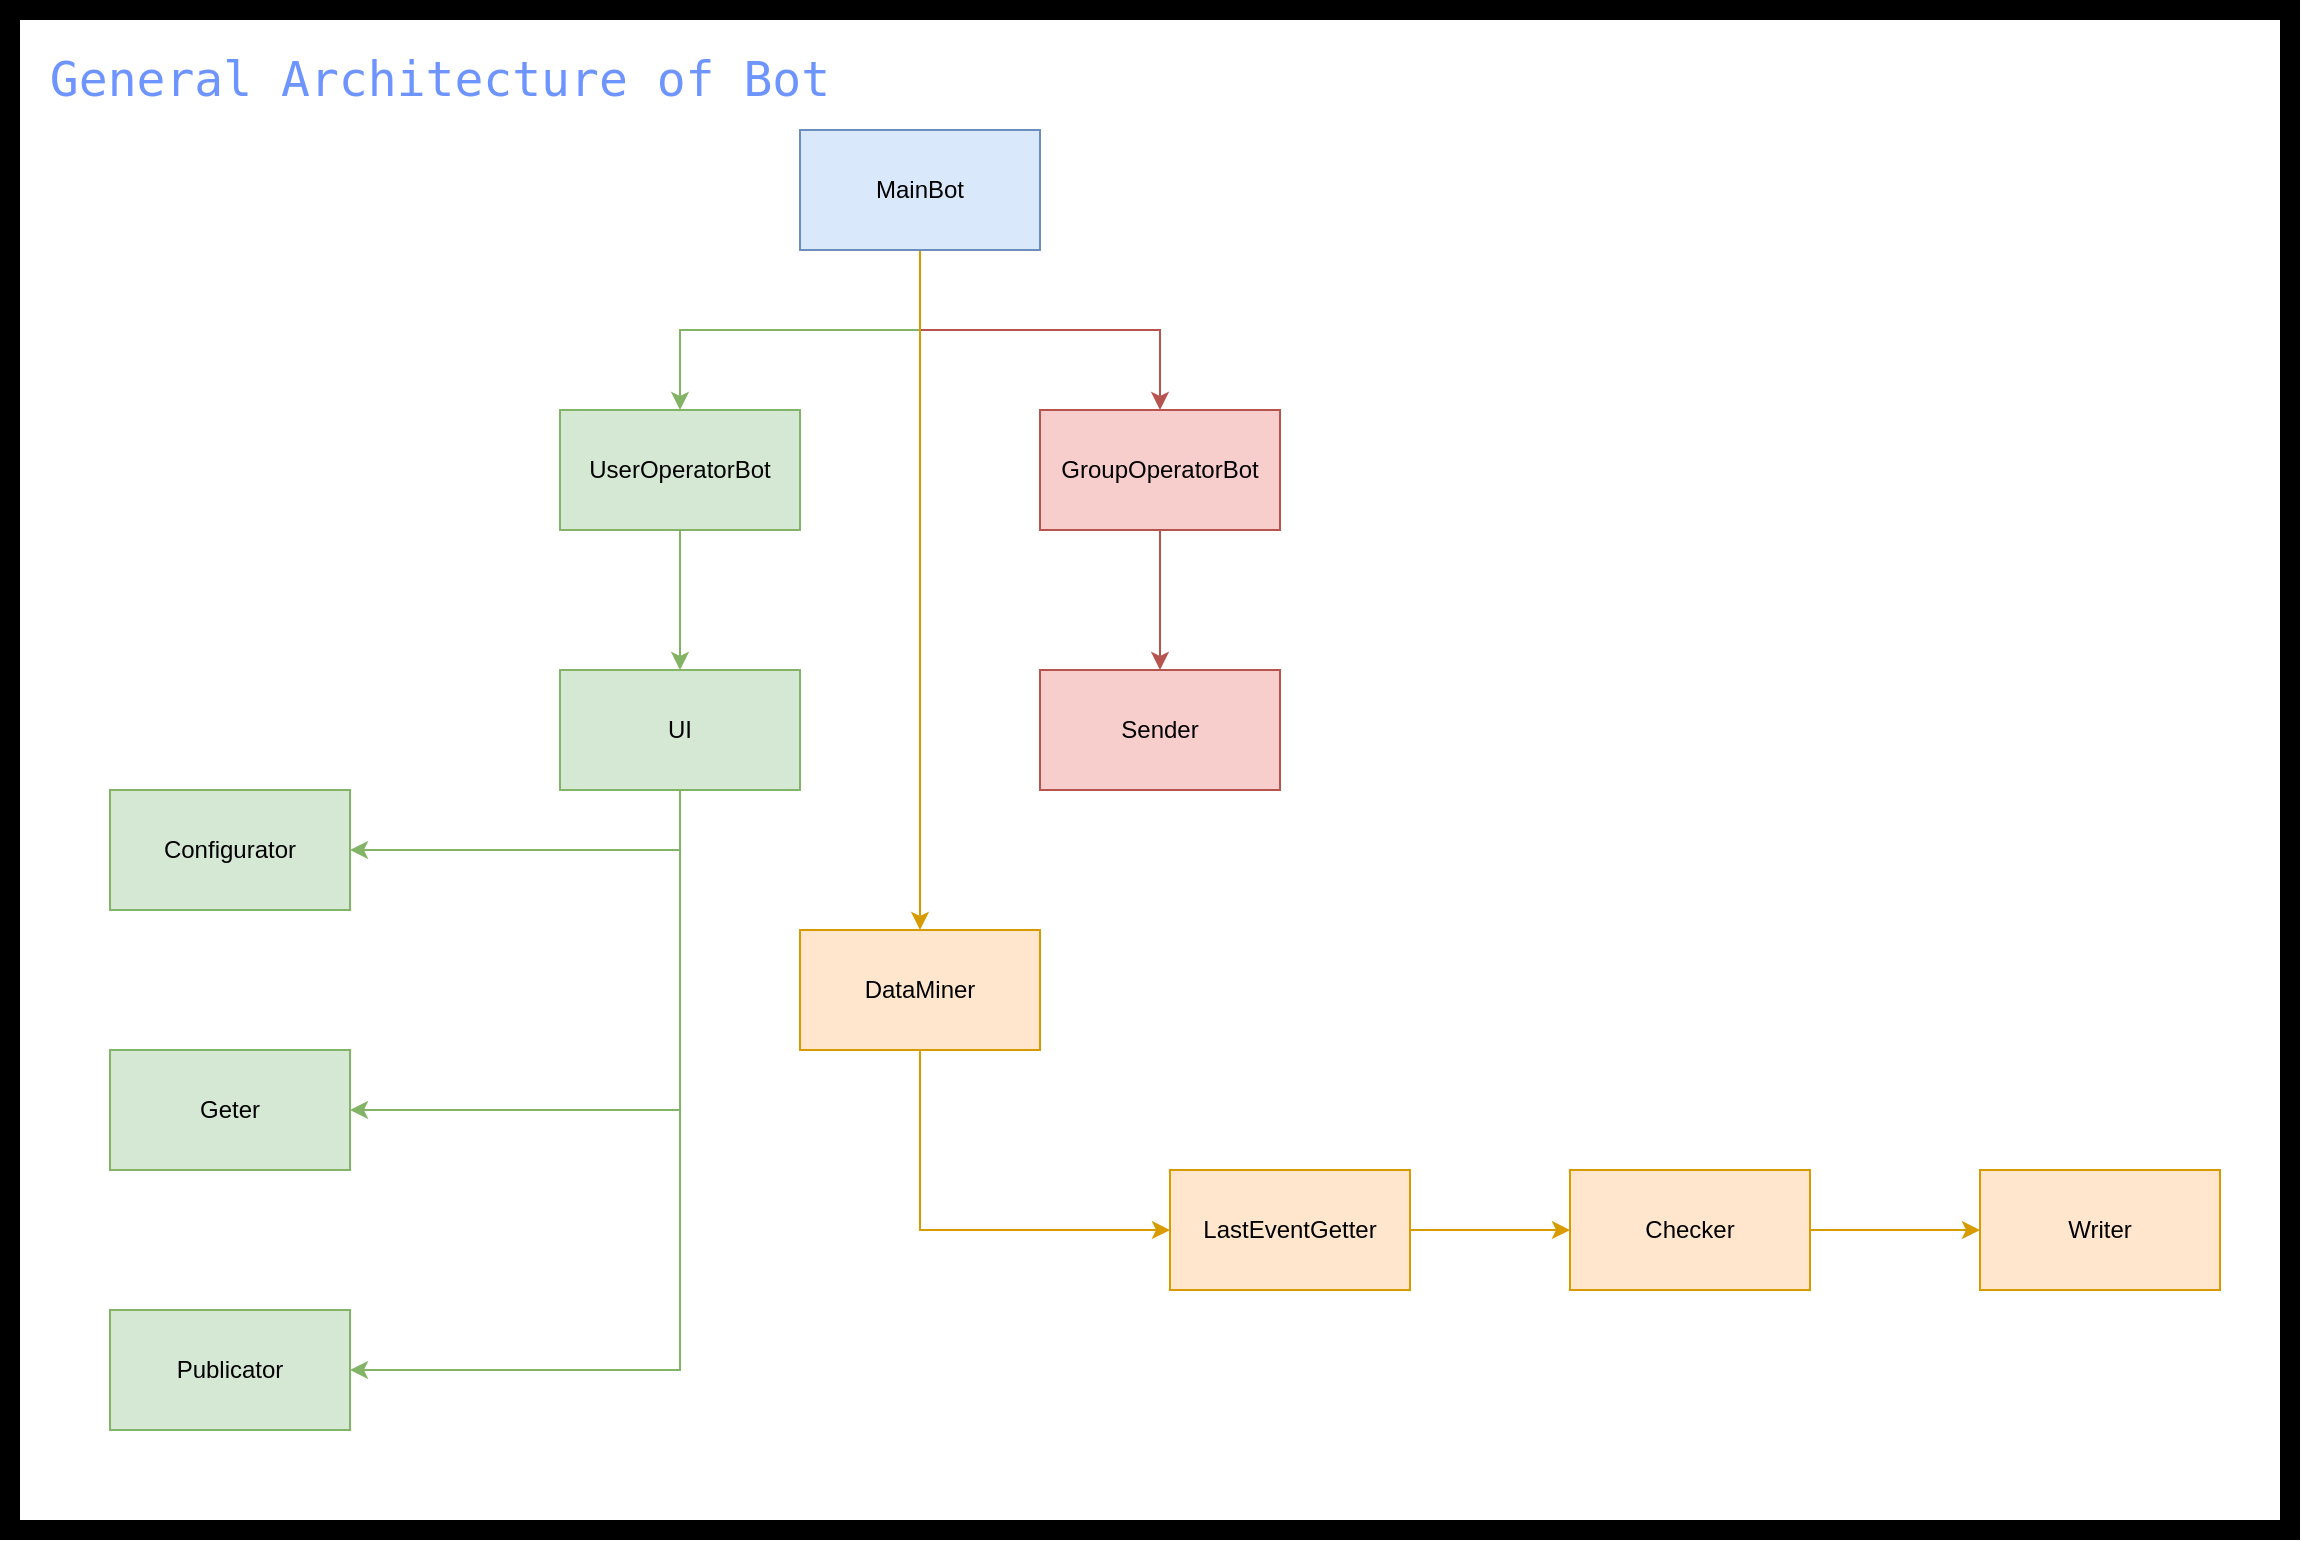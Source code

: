 <mxfile version="24.7.16">
  <diagram name="Page-1" id="3y4aifLqgROa9o55nkaQ">
    <mxGraphModel dx="2537" dy="1987" grid="1" gridSize="10" guides="1" tooltips="1" connect="1" arrows="1" fold="1" page="1" pageScale="1" pageWidth="850" pageHeight="1100" math="0" shadow="0">
      <root>
        <mxCell id="0" />
        <mxCell id="1" parent="0" />
        <mxCell id="k8HMDKDXzCXojnugXpO2-5" value="" style="edgeStyle=orthogonalEdgeStyle;rounded=0;orthogonalLoop=1;jettySize=auto;html=1;fillColor=#d5e8d4;strokeColor=#82b366;" edge="1" parent="1" source="k8HMDKDXzCXojnugXpO2-3" target="k8HMDKDXzCXojnugXpO2-4">
          <mxGeometry relative="1" as="geometry" />
        </mxCell>
        <mxCell id="k8HMDKDXzCXojnugXpO2-11" value="" style="edgeStyle=orthogonalEdgeStyle;rounded=0;orthogonalLoop=1;jettySize=auto;html=1;fillColor=#f8cecc;strokeColor=#b85450;" edge="1" parent="1" source="k8HMDKDXzCXojnugXpO2-3" target="k8HMDKDXzCXojnugXpO2-10">
          <mxGeometry relative="1" as="geometry" />
        </mxCell>
        <mxCell id="k8HMDKDXzCXojnugXpO2-24" value="" style="edgeStyle=orthogonalEdgeStyle;rounded=0;orthogonalLoop=1;jettySize=auto;html=1;fillColor=#ffe6cc;strokeColor=#d79b00;" edge="1" parent="1" source="k8HMDKDXzCXojnugXpO2-3" target="k8HMDKDXzCXojnugXpO2-23">
          <mxGeometry relative="1" as="geometry" />
        </mxCell>
        <mxCell id="k8HMDKDXzCXojnugXpO2-3" value="MainBot" style="rounded=0;whiteSpace=wrap;html=1;fillColor=#dae8fc;strokeColor=#6c8ebf;" vertex="1" parent="1">
          <mxGeometry x="365" y="60" width="120" height="60" as="geometry" />
        </mxCell>
        <mxCell id="k8HMDKDXzCXojnugXpO2-9" value="" style="edgeStyle=orthogonalEdgeStyle;rounded=0;orthogonalLoop=1;jettySize=auto;html=1;fillColor=#d5e8d4;strokeColor=#82b366;" edge="1" parent="1" source="k8HMDKDXzCXojnugXpO2-4" target="k8HMDKDXzCXojnugXpO2-8">
          <mxGeometry relative="1" as="geometry" />
        </mxCell>
        <mxCell id="k8HMDKDXzCXojnugXpO2-4" value="UserOperatorBot" style="rounded=0;whiteSpace=wrap;html=1;fillColor=#d5e8d4;strokeColor=#82b366;" vertex="1" parent="1">
          <mxGeometry x="245" y="200" width="120" height="60" as="geometry" />
        </mxCell>
        <mxCell id="k8HMDKDXzCXojnugXpO2-6" value="&lt;div&gt;Configurator&lt;/div&gt;" style="whiteSpace=wrap;html=1;rounded=0;fillColor=#d5e8d4;strokeColor=#82b366;" vertex="1" parent="1">
          <mxGeometry x="20" y="390" width="120" height="60" as="geometry" />
        </mxCell>
        <mxCell id="k8HMDKDXzCXojnugXpO2-13" style="edgeStyle=orthogonalEdgeStyle;rounded=0;orthogonalLoop=1;jettySize=auto;html=1;entryX=1;entryY=0.5;entryDx=0;entryDy=0;fillColor=#d5e8d4;strokeColor=#82b366;" edge="1" parent="1" source="k8HMDKDXzCXojnugXpO2-8" target="k8HMDKDXzCXojnugXpO2-6">
          <mxGeometry relative="1" as="geometry">
            <Array as="points">
              <mxPoint x="305" y="420" />
              <mxPoint x="150" y="420" />
            </Array>
          </mxGeometry>
        </mxCell>
        <mxCell id="k8HMDKDXzCXojnugXpO2-18" value="" style="edgeStyle=orthogonalEdgeStyle;rounded=0;orthogonalLoop=1;jettySize=auto;html=1;fillColor=#d5e8d4;strokeColor=#82b366;" edge="1" parent="1" source="k8HMDKDXzCXojnugXpO2-8" target="k8HMDKDXzCXojnugXpO2-14">
          <mxGeometry relative="1" as="geometry">
            <Array as="points">
              <mxPoint x="305" y="550" />
            </Array>
          </mxGeometry>
        </mxCell>
        <mxCell id="k8HMDKDXzCXojnugXpO2-20" value="" style="edgeStyle=orthogonalEdgeStyle;rounded=0;orthogonalLoop=1;jettySize=auto;html=1;fillColor=#d5e8d4;strokeColor=#82b366;" edge="1" parent="1" source="k8HMDKDXzCXojnugXpO2-8" target="k8HMDKDXzCXojnugXpO2-19">
          <mxGeometry relative="1" as="geometry">
            <Array as="points">
              <mxPoint x="305" y="680" />
            </Array>
          </mxGeometry>
        </mxCell>
        <mxCell id="k8HMDKDXzCXojnugXpO2-8" value="UI" style="whiteSpace=wrap;html=1;rounded=0;fillColor=#d5e8d4;strokeColor=#82b366;" vertex="1" parent="1">
          <mxGeometry x="245" y="330" width="120" height="60" as="geometry" />
        </mxCell>
        <mxCell id="k8HMDKDXzCXojnugXpO2-22" value="" style="edgeStyle=orthogonalEdgeStyle;rounded=0;orthogonalLoop=1;jettySize=auto;html=1;fillColor=#f8cecc;strokeColor=#b85450;" edge="1" parent="1" source="k8HMDKDXzCXojnugXpO2-10" target="k8HMDKDXzCXojnugXpO2-21">
          <mxGeometry relative="1" as="geometry" />
        </mxCell>
        <mxCell id="k8HMDKDXzCXojnugXpO2-10" value="GroupOperatorBot" style="whiteSpace=wrap;html=1;rounded=0;fillColor=#f8cecc;strokeColor=#b85450;" vertex="1" parent="1">
          <mxGeometry x="485" y="200" width="120" height="60" as="geometry" />
        </mxCell>
        <mxCell id="k8HMDKDXzCXojnugXpO2-14" value="Geter" style="whiteSpace=wrap;html=1;rounded=0;fillColor=#d5e8d4;strokeColor=#82b366;" vertex="1" parent="1">
          <mxGeometry x="20" y="520" width="120" height="60" as="geometry" />
        </mxCell>
        <mxCell id="k8HMDKDXzCXojnugXpO2-19" value="Publicator" style="whiteSpace=wrap;html=1;rounded=0;fillColor=#d5e8d4;strokeColor=#82b366;" vertex="1" parent="1">
          <mxGeometry x="20" y="650" width="120" height="60" as="geometry" />
        </mxCell>
        <mxCell id="k8HMDKDXzCXojnugXpO2-21" value="Sender" style="whiteSpace=wrap;html=1;rounded=0;fillColor=#f8cecc;strokeColor=#b85450;" vertex="1" parent="1">
          <mxGeometry x="485" y="330" width="120" height="60" as="geometry" />
        </mxCell>
        <mxCell id="k8HMDKDXzCXojnugXpO2-26" value="" style="edgeStyle=orthogonalEdgeStyle;rounded=0;orthogonalLoop=1;jettySize=auto;html=1;fillColor=#ffe6cc;strokeColor=#d79b00;" edge="1" parent="1" source="k8HMDKDXzCXojnugXpO2-23" target="k8HMDKDXzCXojnugXpO2-25">
          <mxGeometry relative="1" as="geometry">
            <Array as="points">
              <mxPoint x="425" y="610" />
            </Array>
          </mxGeometry>
        </mxCell>
        <mxCell id="k8HMDKDXzCXojnugXpO2-23" value="DataMiner" style="whiteSpace=wrap;html=1;rounded=0;fillColor=#ffe6cc;strokeColor=#d79b00;" vertex="1" parent="1">
          <mxGeometry x="365" y="460" width="120" height="60" as="geometry" />
        </mxCell>
        <mxCell id="k8HMDKDXzCXojnugXpO2-28" value="" style="edgeStyle=orthogonalEdgeStyle;rounded=0;orthogonalLoop=1;jettySize=auto;html=1;fillColor=#ffe6cc;strokeColor=#d79b00;" edge="1" parent="1" source="k8HMDKDXzCXojnugXpO2-25" target="k8HMDKDXzCXojnugXpO2-27">
          <mxGeometry relative="1" as="geometry" />
        </mxCell>
        <mxCell id="k8HMDKDXzCXojnugXpO2-25" value="LastEventGetter" style="whiteSpace=wrap;html=1;rounded=0;fillColor=#ffe6cc;strokeColor=#d79b00;" vertex="1" parent="1">
          <mxGeometry x="550" y="580" width="120" height="60" as="geometry" />
        </mxCell>
        <mxCell id="k8HMDKDXzCXojnugXpO2-30" value="" style="edgeStyle=orthogonalEdgeStyle;rounded=0;orthogonalLoop=1;jettySize=auto;html=1;fillColor=#ffe6cc;strokeColor=#d79b00;" edge="1" parent="1" source="k8HMDKDXzCXojnugXpO2-27" target="k8HMDKDXzCXojnugXpO2-29">
          <mxGeometry relative="1" as="geometry" />
        </mxCell>
        <mxCell id="k8HMDKDXzCXojnugXpO2-27" value="Checker" style="whiteSpace=wrap;html=1;rounded=0;fillColor=#ffe6cc;strokeColor=#d79b00;" vertex="1" parent="1">
          <mxGeometry x="750" y="580" width="120" height="60" as="geometry" />
        </mxCell>
        <mxCell id="k8HMDKDXzCXojnugXpO2-29" value="Writer" style="whiteSpace=wrap;html=1;rounded=0;fillColor=#ffe6cc;strokeColor=#d79b00;" vertex="1" parent="1">
          <mxGeometry x="955" y="580" width="120" height="60" as="geometry" />
        </mxCell>
        <mxCell id="k8HMDKDXzCXojnugXpO2-31" value="" style="rounded=0;whiteSpace=wrap;html=1;fillColor=none;strokeWidth=10;glass=0;" vertex="1" parent="1">
          <mxGeometry x="-30" width="1140" height="760" as="geometry" />
        </mxCell>
        <mxCell id="k8HMDKDXzCXojnugXpO2-32" value="&lt;pre&gt;&lt;font color=&quot;#6e94ff&quot; style=&quot;font-size: 24px;&quot;&gt;General Architecture of Bot&lt;/font&gt;&lt;br&gt;&lt;/pre&gt;" style="text;html=1;align=center;verticalAlign=middle;whiteSpace=wrap;rounded=0;" vertex="1" parent="1">
          <mxGeometry x="-30" width="430" height="70" as="geometry" />
        </mxCell>
      </root>
    </mxGraphModel>
  </diagram>
</mxfile>
